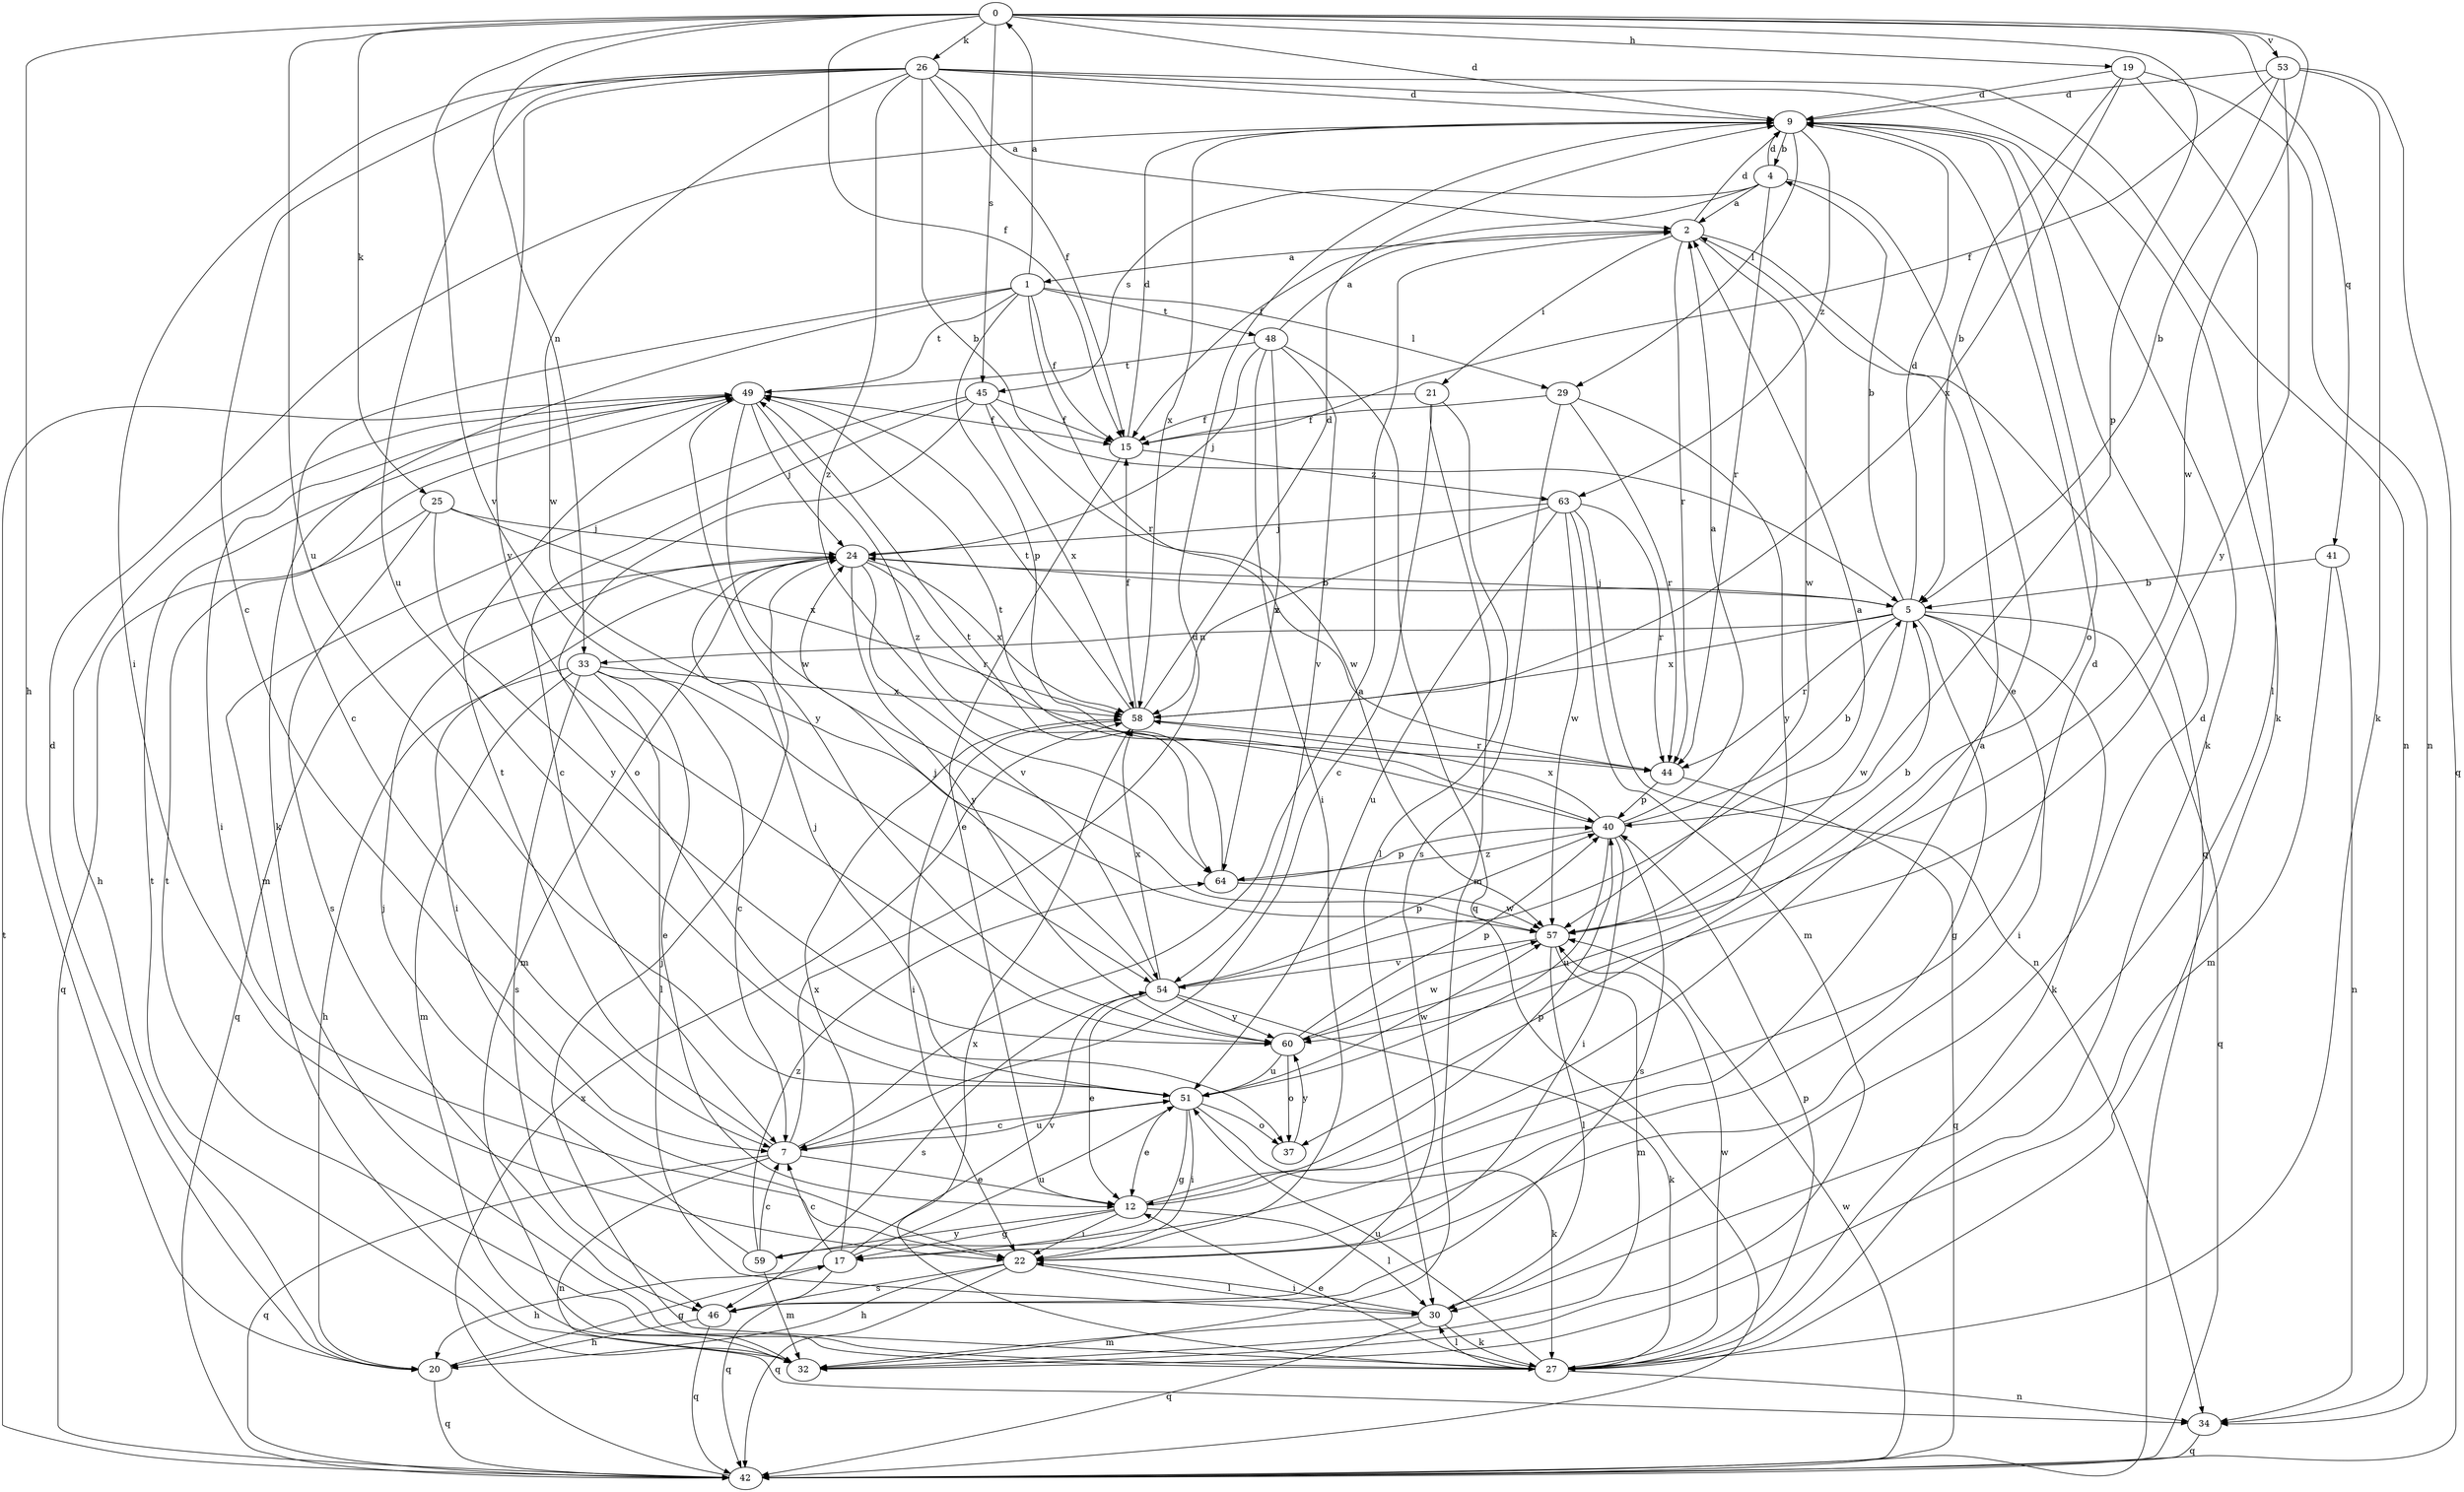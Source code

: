 strict digraph  {
0;
1;
2;
4;
5;
7;
9;
12;
15;
17;
19;
20;
21;
22;
24;
25;
26;
27;
29;
30;
32;
33;
34;
37;
40;
41;
42;
44;
45;
46;
48;
49;
51;
53;
54;
57;
58;
59;
60;
63;
64;
0 -> 9  [label=d];
0 -> 15  [label=f];
0 -> 19  [label=h];
0 -> 20  [label=h];
0 -> 25  [label=k];
0 -> 26  [label=k];
0 -> 33  [label=n];
0 -> 40  [label=p];
0 -> 41  [label=q];
0 -> 45  [label=s];
0 -> 51  [label=u];
0 -> 53  [label=v];
0 -> 54  [label=v];
0 -> 57  [label=w];
1 -> 0  [label=a];
1 -> 7  [label=c];
1 -> 15  [label=f];
1 -> 27  [label=k];
1 -> 29  [label=l];
1 -> 40  [label=p];
1 -> 44  [label=r];
1 -> 48  [label=t];
1 -> 49  [label=t];
2 -> 1  [label=a];
2 -> 9  [label=d];
2 -> 21  [label=i];
2 -> 42  [label=q];
2 -> 44  [label=r];
2 -> 57  [label=w];
4 -> 2  [label=a];
4 -> 9  [label=d];
4 -> 12  [label=e];
4 -> 15  [label=f];
4 -> 44  [label=r];
4 -> 45  [label=s];
5 -> 4  [label=b];
5 -> 9  [label=d];
5 -> 17  [label=g];
5 -> 22  [label=i];
5 -> 24  [label=j];
5 -> 27  [label=k];
5 -> 33  [label=n];
5 -> 42  [label=q];
5 -> 44  [label=r];
5 -> 57  [label=w];
5 -> 58  [label=x];
7 -> 2  [label=a];
7 -> 9  [label=d];
7 -> 12  [label=e];
7 -> 34  [label=n];
7 -> 42  [label=q];
7 -> 49  [label=t];
7 -> 51  [label=u];
9 -> 4  [label=b];
9 -> 27  [label=k];
9 -> 29  [label=l];
9 -> 37  [label=o];
9 -> 58  [label=x];
9 -> 63  [label=z];
12 -> 9  [label=d];
12 -> 17  [label=g];
12 -> 22  [label=i];
12 -> 30  [label=l];
12 -> 40  [label=p];
12 -> 59  [label=y];
15 -> 9  [label=d];
15 -> 12  [label=e];
15 -> 63  [label=z];
17 -> 7  [label=c];
17 -> 20  [label=h];
17 -> 42  [label=q];
17 -> 51  [label=u];
17 -> 54  [label=v];
17 -> 58  [label=x];
19 -> 5  [label=b];
19 -> 9  [label=d];
19 -> 30  [label=l];
19 -> 34  [label=n];
19 -> 58  [label=x];
20 -> 9  [label=d];
20 -> 17  [label=g];
20 -> 42  [label=q];
21 -> 7  [label=c];
21 -> 15  [label=f];
21 -> 30  [label=l];
21 -> 32  [label=m];
22 -> 20  [label=h];
22 -> 30  [label=l];
22 -> 42  [label=q];
22 -> 46  [label=s];
24 -> 5  [label=b];
24 -> 22  [label=i];
24 -> 32  [label=m];
24 -> 42  [label=q];
24 -> 44  [label=r];
24 -> 54  [label=v];
24 -> 58  [label=x];
24 -> 60  [label=y];
25 -> 24  [label=j];
25 -> 42  [label=q];
25 -> 46  [label=s];
25 -> 58  [label=x];
25 -> 60  [label=y];
26 -> 2  [label=a];
26 -> 5  [label=b];
26 -> 7  [label=c];
26 -> 9  [label=d];
26 -> 15  [label=f];
26 -> 22  [label=i];
26 -> 27  [label=k];
26 -> 34  [label=n];
26 -> 51  [label=u];
26 -> 57  [label=w];
26 -> 60  [label=y];
26 -> 64  [label=z];
27 -> 12  [label=e];
27 -> 24  [label=j];
27 -> 30  [label=l];
27 -> 34  [label=n];
27 -> 40  [label=p];
27 -> 49  [label=t];
27 -> 51  [label=u];
27 -> 57  [label=w];
27 -> 58  [label=x];
29 -> 15  [label=f];
29 -> 44  [label=r];
29 -> 46  [label=s];
29 -> 60  [label=y];
30 -> 9  [label=d];
30 -> 22  [label=i];
30 -> 27  [label=k];
30 -> 32  [label=m];
30 -> 42  [label=q];
32 -> 49  [label=t];
33 -> 7  [label=c];
33 -> 12  [label=e];
33 -> 20  [label=h];
33 -> 30  [label=l];
33 -> 32  [label=m];
33 -> 46  [label=s];
33 -> 58  [label=x];
34 -> 42  [label=q];
37 -> 60  [label=y];
40 -> 2  [label=a];
40 -> 5  [label=b];
40 -> 22  [label=i];
40 -> 46  [label=s];
40 -> 49  [label=t];
40 -> 51  [label=u];
40 -> 58  [label=x];
40 -> 64  [label=z];
41 -> 5  [label=b];
41 -> 32  [label=m];
41 -> 34  [label=n];
42 -> 49  [label=t];
42 -> 57  [label=w];
42 -> 58  [label=x];
44 -> 40  [label=p];
44 -> 42  [label=q];
45 -> 7  [label=c];
45 -> 15  [label=f];
45 -> 32  [label=m];
45 -> 37  [label=o];
45 -> 57  [label=w];
45 -> 58  [label=x];
46 -> 20  [label=h];
46 -> 42  [label=q];
48 -> 2  [label=a];
48 -> 22  [label=i];
48 -> 24  [label=j];
48 -> 42  [label=q];
48 -> 49  [label=t];
48 -> 54  [label=v];
48 -> 64  [label=z];
49 -> 15  [label=f];
49 -> 20  [label=h];
49 -> 22  [label=i];
49 -> 24  [label=j];
49 -> 57  [label=w];
49 -> 60  [label=y];
49 -> 64  [label=z];
51 -> 7  [label=c];
51 -> 12  [label=e];
51 -> 17  [label=g];
51 -> 22  [label=i];
51 -> 24  [label=j];
51 -> 27  [label=k];
51 -> 37  [label=o];
51 -> 57  [label=w];
53 -> 5  [label=b];
53 -> 9  [label=d];
53 -> 15  [label=f];
53 -> 27  [label=k];
53 -> 42  [label=q];
53 -> 60  [label=y];
54 -> 2  [label=a];
54 -> 12  [label=e];
54 -> 24  [label=j];
54 -> 27  [label=k];
54 -> 40  [label=p];
54 -> 46  [label=s];
54 -> 58  [label=x];
54 -> 60  [label=y];
57 -> 5  [label=b];
57 -> 30  [label=l];
57 -> 32  [label=m];
57 -> 54  [label=v];
58 -> 9  [label=d];
58 -> 15  [label=f];
58 -> 22  [label=i];
58 -> 44  [label=r];
58 -> 49  [label=t];
59 -> 2  [label=a];
59 -> 7  [label=c];
59 -> 24  [label=j];
59 -> 32  [label=m];
59 -> 64  [label=z];
60 -> 37  [label=o];
60 -> 40  [label=p];
60 -> 51  [label=u];
60 -> 57  [label=w];
63 -> 24  [label=j];
63 -> 32  [label=m];
63 -> 34  [label=n];
63 -> 44  [label=r];
63 -> 51  [label=u];
63 -> 57  [label=w];
63 -> 58  [label=x];
64 -> 40  [label=p];
64 -> 49  [label=t];
64 -> 57  [label=w];
}
